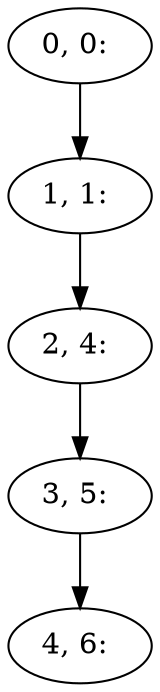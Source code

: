 digraph G {
0[label="0, 0: "];
1[label="1, 1: "];
2[label="2, 4: "];
3[label="3, 5: "];
4[label="4, 6: "];
0->1 ;
1->2 ;
2->3 ;
3->4 ;
}
